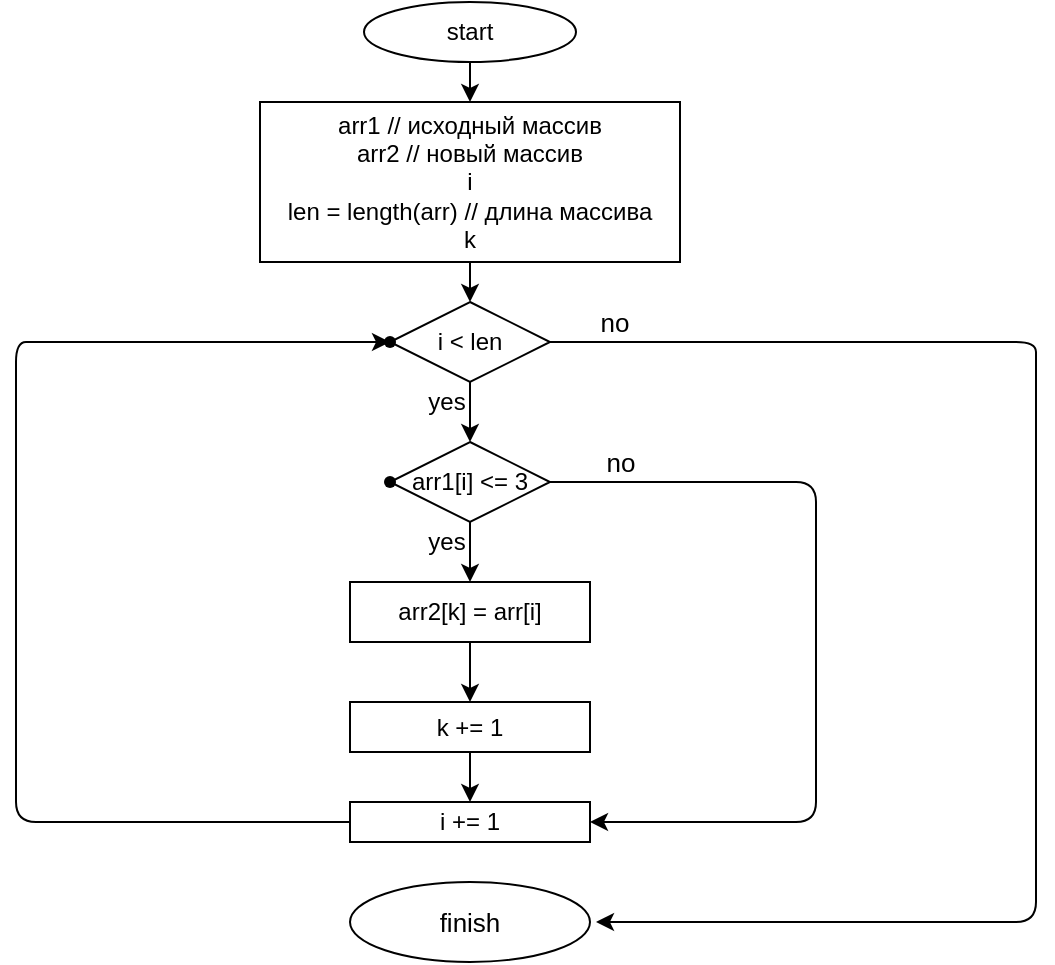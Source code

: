 <mxfile>
    <diagram id="HbfC3zuK1PtR3cSBvstW" name="Страница 1">
        <mxGraphModel dx="564" dy="242" grid="1" gridSize="10" guides="1" tooltips="1" connect="1" arrows="1" fold="1" page="1" pageScale="1" pageWidth="827" pageHeight="1169" math="0" shadow="0">
            <root>
                <mxCell id="0"/>
                <mxCell id="1" parent="0"/>
                <mxCell id="4" value="" style="edgeStyle=none;html=1;" parent="1" source="2" target="3" edge="1">
                    <mxGeometry relative="1" as="geometry"/>
                </mxCell>
                <mxCell id="2" value="start" style="ellipse;whiteSpace=wrap;html=1;" parent="1" vertex="1">
                    <mxGeometry x="294" y="10" width="106" height="30" as="geometry"/>
                </mxCell>
                <mxCell id="6" value="" style="edgeStyle=none;html=1;" parent="1" source="3" target="5" edge="1">
                    <mxGeometry relative="1" as="geometry"/>
                </mxCell>
                <mxCell id="3" value="arr1 // исходный массив&lt;br&gt;arr2 // новый массив&lt;br&gt;i&lt;br&gt;len = length(arr) // длина массива&lt;br&gt;k" style="whiteSpace=wrap;html=1;" parent="1" vertex="1">
                    <mxGeometry x="242" y="60" width="210" height="80" as="geometry"/>
                </mxCell>
                <mxCell id="36" value="" style="edgeStyle=none;html=1;" parent="1" source="5" edge="1">
                    <mxGeometry relative="1" as="geometry">
                        <mxPoint x="410" y="470" as="targetPoint"/>
                        <Array as="points">
                            <mxPoint x="630" y="180"/>
                            <mxPoint x="630" y="190"/>
                            <mxPoint x="630" y="470"/>
                        </Array>
                    </mxGeometry>
                </mxCell>
                <mxCell id="37" value="no" style="edgeLabel;html=1;align=center;verticalAlign=middle;resizable=0;points=[];fontSize=13;" parent="36" vertex="1" connectable="0">
                    <mxGeometry x="-0.837" y="4" relative="1" as="geometry">
                        <mxPoint x="-30" y="-6" as="offset"/>
                    </mxGeometry>
                </mxCell>
                <mxCell id="41" value="" style="edgeStyle=none;html=1;fontSize=13;" parent="1" source="5" target="20" edge="1">
                    <mxGeometry relative="1" as="geometry"/>
                </mxCell>
                <mxCell id="5" value="i &amp;lt; len" style="rhombus;whiteSpace=wrap;html=1;" parent="1" vertex="1">
                    <mxGeometry x="307" y="160" width="80" height="40" as="geometry"/>
                </mxCell>
                <mxCell id="21" value="" style="edgeStyle=none;html=1;" parent="1" target="20" edge="1">
                    <mxGeometry relative="1" as="geometry">
                        <mxPoint x="347" y="270" as="sourcePoint"/>
                    </mxGeometry>
                </mxCell>
                <mxCell id="23" value="" style="edgeStyle=none;html=1;" parent="1" source="20" target="22" edge="1">
                    <mxGeometry relative="1" as="geometry"/>
                </mxCell>
                <mxCell id="39" value="" style="edgeStyle=none;html=1;fontSize=13;exitX=1;exitY=0.5;exitDx=0;exitDy=0;entryX=1;entryY=0.5;entryDx=0;entryDy=0;" parent="1" source="20" target="48" edge="1">
                    <mxGeometry relative="1" as="geometry">
                        <mxPoint x="520" y="470" as="targetPoint"/>
                        <Array as="points">
                            <mxPoint x="450" y="250"/>
                            <mxPoint x="520" y="250"/>
                            <mxPoint x="520" y="310"/>
                            <mxPoint x="520" y="420"/>
                        </Array>
                    </mxGeometry>
                </mxCell>
                <mxCell id="20" value="arr1[i] &amp;lt;= 3" style="rhombus;whiteSpace=wrap;html=1;" parent="1" vertex="1">
                    <mxGeometry x="307" y="230" width="80" height="40" as="geometry"/>
                </mxCell>
                <mxCell id="42" value="" style="edgeStyle=none;html=1;fontSize=13;" parent="1" source="22" target="24" edge="1">
                    <mxGeometry relative="1" as="geometry"/>
                </mxCell>
                <mxCell id="22" value="arr2[k] = arr[i]" style="whiteSpace=wrap;html=1;" parent="1" vertex="1">
                    <mxGeometry x="287" y="300" width="120" height="30" as="geometry"/>
                </mxCell>
                <mxCell id="27" value="" style="edgeStyle=none;html=1;exitX=0;exitY=0.5;exitDx=0;exitDy=0;" parent="1" source="48" target="26" edge="1">
                    <mxGeometry relative="1" as="geometry">
                        <Array as="points">
                            <mxPoint x="120" y="420"/>
                            <mxPoint x="120" y="180"/>
                            <mxPoint x="130" y="180"/>
                        </Array>
                    </mxGeometry>
                </mxCell>
                <mxCell id="49" value="" style="edgeStyle=none;html=1;fontSize=13;" parent="1" source="24" target="48" edge="1">
                    <mxGeometry relative="1" as="geometry"/>
                </mxCell>
                <mxCell id="24" value="k += 1" style="whiteSpace=wrap;html=1;" parent="1" vertex="1">
                    <mxGeometry x="287" y="360" width="120" height="25" as="geometry"/>
                </mxCell>
                <mxCell id="26" value="" style="shape=waypoint;sketch=0;size=6;pointerEvents=1;points=[];fillColor=default;resizable=0;rotatable=0;perimeter=centerPerimeter;snapToPoint=1;" parent="1" vertex="1">
                    <mxGeometry x="287" y="160" width="40" height="40" as="geometry"/>
                </mxCell>
                <mxCell id="31" value="yes" style="text;html=1;align=center;verticalAlign=middle;resizable=0;points=[];autosize=1;strokeColor=none;fillColor=none;" parent="1" vertex="1">
                    <mxGeometry x="320" y="200" width="30" height="20" as="geometry"/>
                </mxCell>
                <mxCell id="32" value="yes" style="text;html=1;align=center;verticalAlign=middle;resizable=0;points=[];autosize=1;strokeColor=none;fillColor=none;" parent="1" vertex="1">
                    <mxGeometry x="320" y="270" width="30" height="20" as="geometry"/>
                </mxCell>
                <mxCell id="40" value="no" style="text;html=1;align=center;verticalAlign=middle;resizable=0;points=[];autosize=1;strokeColor=none;fillColor=none;fontSize=13;" parent="1" vertex="1">
                    <mxGeometry x="407" y="230" width="30" height="20" as="geometry"/>
                </mxCell>
                <mxCell id="43" value="" style="shape=waypoint;sketch=0;size=6;pointerEvents=1;points=[];fillColor=default;resizable=0;rotatable=0;perimeter=centerPerimeter;snapToPoint=1;" parent="1" vertex="1">
                    <mxGeometry x="287" y="230" width="40" height="40" as="geometry"/>
                </mxCell>
                <mxCell id="48" value="i += 1" style="whiteSpace=wrap;html=1;" parent="1" vertex="1">
                    <mxGeometry x="287" y="410" width="120" height="20" as="geometry"/>
                </mxCell>
                <mxCell id="50" value="finish" style="ellipse;whiteSpace=wrap;html=1;fontSize=13;" parent="1" vertex="1">
                    <mxGeometry x="287" y="450" width="120" height="40" as="geometry"/>
                </mxCell>
            </root>
        </mxGraphModel>
    </diagram>
</mxfile>